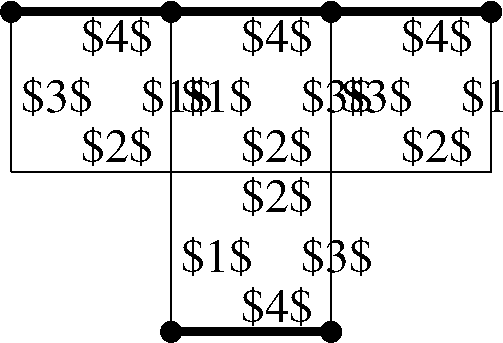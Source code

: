 #FIG 3.2
Landscape
Center
Inches
Letter  
100.00
Single
-2
1200 2
6 -150 975 1275 2250
1 3 0 1 0 0 50 -1 20 0.000 0 3.1416 1200 1050 75 75 1200 1050 1125 1050
1 3 0 1 0 0 50 -1 20 0.000 0 3.1416 0 1050 75 75 0 1050 -75 1050
2 1 0 1 0 7 50 -1 -1 0.000 0 0 -1 0 0 2
	 1200 1050 1200 2250
2 1 0 1 0 7 50 -1 -1 0.000 0 0 -1 0 0 2
	 1200 2250 0 2250
2 1 0 1 0 7 50 -1 -1 0.000 0 0 -1 0 0 2
	 0 1050 0 2250
2 1 0 5 0 7 50 -1 -1 0.000 0 0 -1 0 0 2
	 1200 1050 0 1050
-6
6 1050 975 2475 2250
1 3 0 1 0 0 50 -1 20 0.000 0 3.1416 2400 1050 75 75 2400 1050 2325 1050
1 3 0 1 0 0 50 -1 20 0.000 0 3.1416 1200 1050 75 75 1200 1050 1125 1050
2 1 0 1 0 7 50 -1 -1 0.000 0 0 -1 0 0 2
	 2400 1050 2400 2250
2 1 0 1 0 7 50 -1 -1 0.000 0 0 -1 0 0 2
	 2400 2250 1200 2250
2 1 0 1 0 7 50 -1 -1 0.000 0 0 -1 0 0 2
	 1200 1050 1200 2250
2 1 0 5 0 7 50 -1 -1 0.000 0 0 -1 0 0 2
	 2400 1050 1200 1050
-6
6 -1350 975 75 2250
1 3 0 1 0 0 50 -1 20 0.000 0 3.1416 0 1050 75 75 0 1050 -75 1050
1 3 0 1 0 0 50 -1 20 0.000 0 3.1416 -1200 1050 75 75 -1200 1050 -1275 1050
2 1 0 1 0 7 50 -1 -1 0.000 0 0 -1 0 0 2
	 0 1050 0 2250
2 1 0 1 0 7 50 -1 -1 0.000 0 0 -1 0 0 2
	 0 2250 -1200 2250
2 1 0 1 0 7 50 -1 -1 0.000 0 0 -1 0 0 2
	 -1200 1050 -1200 2250
2 1 0 5 0 7 50 -1 -1 0.000 0 0 -1 0 0 2
	 0 1050 -1200 1050
-6
6 -75 2250 1350 3525
1 3 0 1 0 0 50 -1 20 0.000 0 0.0000 0 3450 75 75 0 3450 75 3450
1 3 0 1 0 0 50 -1 20 0.000 0 0.0000 1200 3450 75 75 1200 3450 1275 3450
2 1 0 1 0 7 50 -1 -1 0.000 0 0 -1 0 0 2
	 0 3450 0 2250
2 1 0 1 0 7 50 -1 -1 0.000 0 0 -1 0 0 2
	 0 2250 1200 2250
2 1 0 1 0 7 50 -1 -1 0.000 0 0 -1 0 0 2
	 1200 3450 1200 2250
2 1 0 5 0 7 50 -1 -1 0.000 0 0 -1 0 0 2
	 0 3450 1200 3450
-6
4 0 0 50 -1 0 24 0.0000 6 315 540 525 2175 $2$\001
4 0 0 50 -1 0 24 0.0000 6 315 540 525 1350 $4$\001
4 0 0 50 -1 0 24 0.0000 6 315 540 75 1800 $1$\001
4 0 0 50 -1 0 24 0.0000 6 315 540 975 1800 $3$\001
4 0 0 50 -1 0 24 0.0000 6 315 540 2175 1800 $1$\001
4 0 0 50 -1 0 24 0.0000 6 315 540 1275 1800 $3$\001
4 0 0 50 -1 0 24 0.0000 6 315 540 1725 2175 $2$\001
4 0 0 50 -1 0 24 0.0000 6 315 540 1725 1350 $4$\001
4 0 0 50 -1 0 24 0.0000 6 315 540 -225 1800 $1$\001
4 0 0 50 -1 0 24 0.0000 6 315 540 -675 2175 $2$\001
4 0 0 50 -1 0 24 0.0000 6 315 540 -1125 1800 $3$\001
4 0 0 50 -1 0 24 0.0000 6 315 540 525 2550 $2$\001
4 0 0 50 -1 0 24 0.0000 6 315 540 75 3000 $1$\001
4 0 0 50 -1 0 24 0.0000 6 315 540 975 3000 $3$\001
4 0 0 50 -1 0 24 0.0000 6 315 540 525 3375 $4$\001
4 0 0 50 -1 0 24 0.0000 6 315 540 -675 1350 $4$\001
